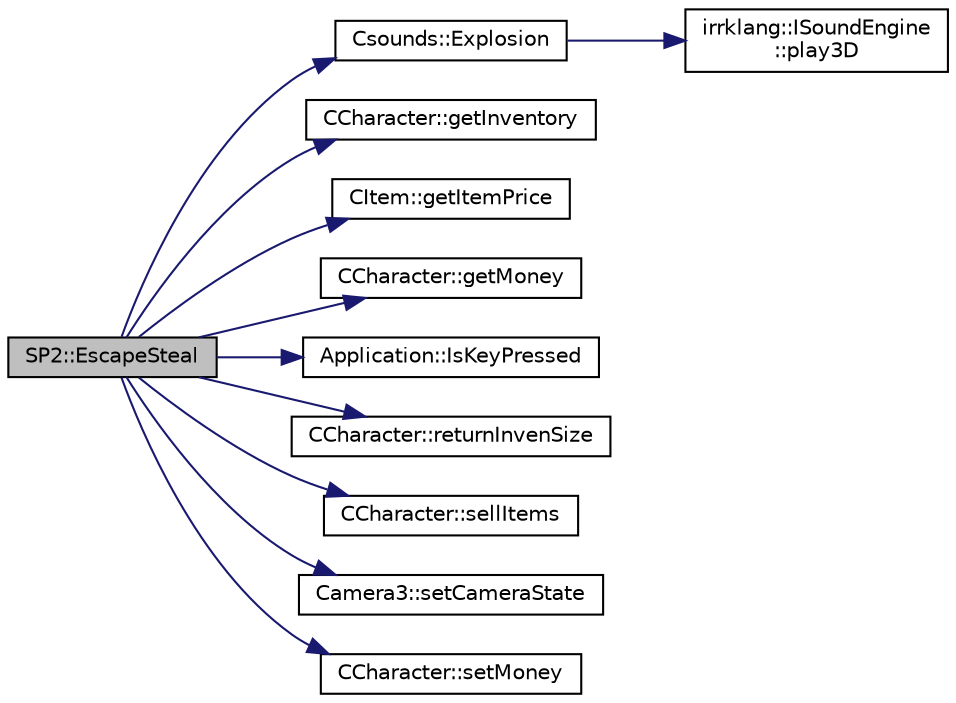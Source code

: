 digraph "SP2::EscapeSteal"
{
  bgcolor="transparent";
  edge [fontname="Helvetica",fontsize="10",labelfontname="Helvetica",labelfontsize="10"];
  node [fontname="Helvetica",fontsize="10",shape=record];
  rankdir="LR";
  Node1 [label="SP2::EscapeSteal",height=0.2,width=0.4,color="black", fillcolor="grey75", style="filled", fontcolor="black"];
  Node1 -> Node2 [color="midnightblue",fontsize="10",style="solid",fontname="Helvetica"];
  Node2 [label="Csounds::Explosion",height=0.2,width=0.4,color="black",URL="$classCsounds.html#a165aa2ffe15ca47e182e15b8f78017ad"];
  Node2 -> Node3 [color="midnightblue",fontsize="10",style="solid",fontname="Helvetica"];
  Node3 [label="irrklang::ISoundEngine\l::play3D",height=0.2,width=0.4,color="black",URL="$classirrklang_1_1ISoundEngine.html#adb09ecc8f61120ce14d26545ed43d8ec",tooltip="Loads a sound source (if not loaded already) from a file and plays it as 3D sound. "];
  Node1 -> Node4 [color="midnightblue",fontsize="10",style="solid",fontname="Helvetica"];
  Node4 [label="CCharacter::getInventory",height=0.2,width=0.4,color="black",URL="$classCCharacter.html#a4409d8a9a5ec012dfdf3bb18b113423f"];
  Node1 -> Node5 [color="midnightblue",fontsize="10",style="solid",fontname="Helvetica"];
  Node5 [label="CItem::getItemPrice",height=0.2,width=0.4,color="black",URL="$classCItem.html#ae9e41ff6cf5ce9746520b5cd956baba6"];
  Node1 -> Node6 [color="midnightblue",fontsize="10",style="solid",fontname="Helvetica"];
  Node6 [label="CCharacter::getMoney",height=0.2,width=0.4,color="black",URL="$classCCharacter.html#a839914479f46f17587ecda205dbf900b"];
  Node1 -> Node7 [color="midnightblue",fontsize="10",style="solid",fontname="Helvetica"];
  Node7 [label="Application::IsKeyPressed",height=0.2,width=0.4,color="black",URL="$classApplication.html#a72cc9bba26506a7c0f54c346dfbd5cfe"];
  Node1 -> Node8 [color="midnightblue",fontsize="10",style="solid",fontname="Helvetica"];
  Node8 [label="CCharacter::returnInvenSize",height=0.2,width=0.4,color="black",URL="$classCCharacter.html#ad5f30d8f816db4ce704cd1a8151c3ceb"];
  Node1 -> Node9 [color="midnightblue",fontsize="10",style="solid",fontname="Helvetica"];
  Node9 [label="CCharacter::sellItems",height=0.2,width=0.4,color="black",URL="$classCCharacter.html#a274fbf3a0dd55541958b28f8ee5ee24e"];
  Node1 -> Node10 [color="midnightblue",fontsize="10",style="solid",fontname="Helvetica"];
  Node10 [label="Camera3::setCameraState",height=0.2,width=0.4,color="black",URL="$classCamera3.html#af2907f79d30dae5402e39348bb943859"];
  Node1 -> Node11 [color="midnightblue",fontsize="10",style="solid",fontname="Helvetica"];
  Node11 [label="CCharacter::setMoney",height=0.2,width=0.4,color="black",URL="$classCCharacter.html#a3ff185ddb9f1cd4830fbb2abeb5f3d76"];
}
